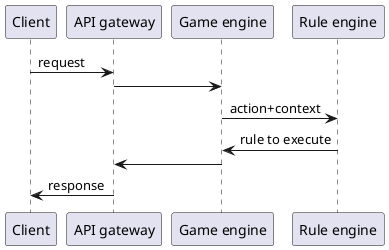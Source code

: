 @startuml
Client -> "API gateway" : request
"API gateway" -> "Game engine"
"Game engine" -> "Rule engine" : action+context
"Rule engine" -> "Game engine" : rule to execute
"Game engine" -> "API gateway"
"API gateway" -> "Client" : response
@enduml
